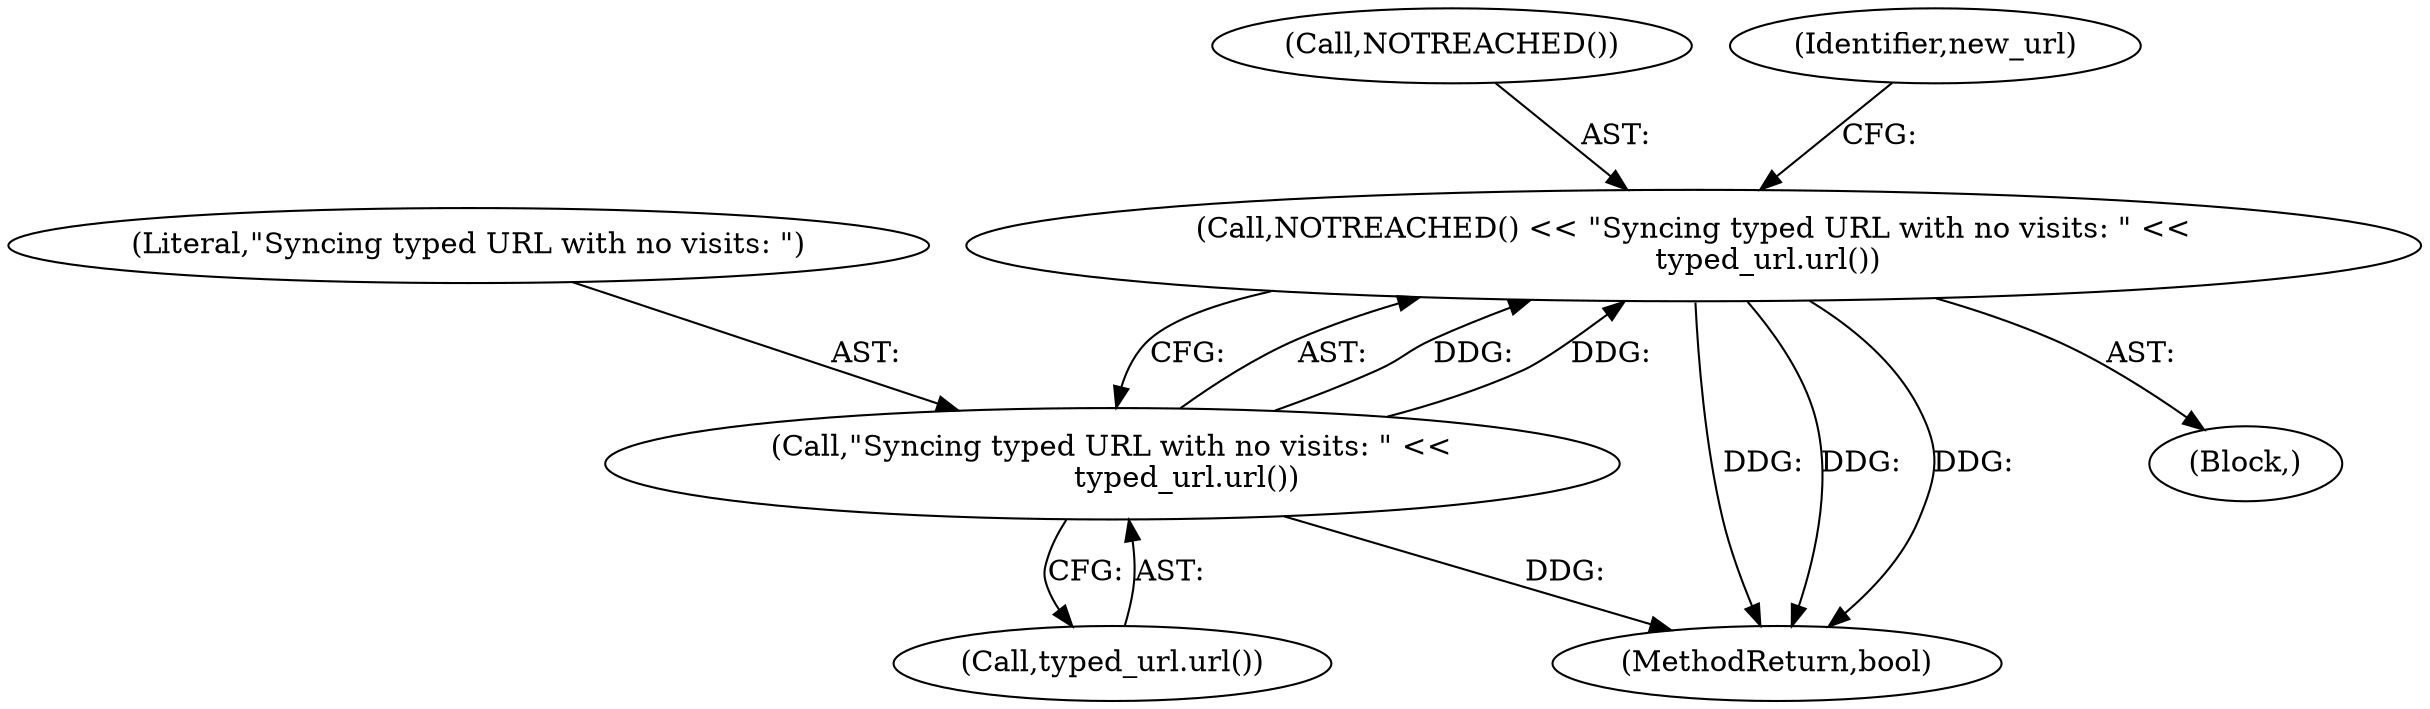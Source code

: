 digraph "1_Chrome_f837b6744eb9ca9d8e4f2e93d9118bf787ca5e24@del" {
"1000289" [label="(Call,NOTREACHED() << \"Syncing typed URL with no visits: \" <<\n                typed_url.url())"];
"1000291" [label="(Call,\"Syncing typed URL with no visits: \" <<\n                typed_url.url())"];
"1000290" [label="(Call,NOTREACHED())"];
"1000291" [label="(Call,\"Syncing typed URL with no visits: \" <<\n                typed_url.url())"];
"1000295" [label="(Identifier,new_url)"];
"1000288" [label="(Block,)"];
"1000289" [label="(Call,NOTREACHED() << \"Syncing typed URL with no visits: \" <<\n                typed_url.url())"];
"1000292" [label="(Literal,\"Syncing typed URL with no visits: \")"];
"1000293" [label="(Call,typed_url.url())"];
"1000468" [label="(MethodReturn,bool)"];
"1000289" -> "1000288"  [label="AST: "];
"1000289" -> "1000291"  [label="CFG: "];
"1000290" -> "1000289"  [label="AST: "];
"1000291" -> "1000289"  [label="AST: "];
"1000295" -> "1000289"  [label="CFG: "];
"1000289" -> "1000468"  [label="DDG: "];
"1000289" -> "1000468"  [label="DDG: "];
"1000289" -> "1000468"  [label="DDG: "];
"1000291" -> "1000289"  [label="DDG: "];
"1000291" -> "1000289"  [label="DDG: "];
"1000291" -> "1000293"  [label="CFG: "];
"1000292" -> "1000291"  [label="AST: "];
"1000293" -> "1000291"  [label="AST: "];
"1000291" -> "1000468"  [label="DDG: "];
}
